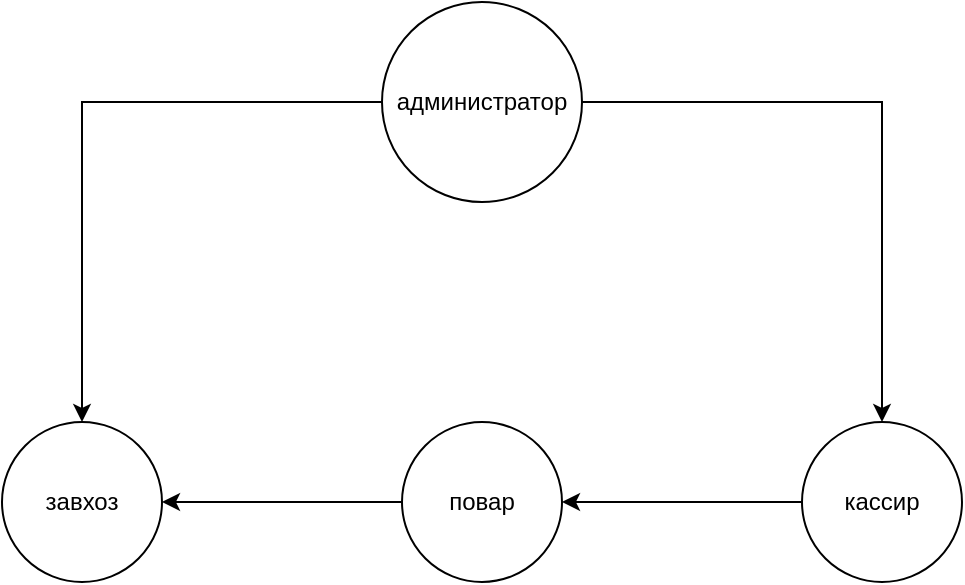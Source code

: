 <mxfile version="15.5.4" type="github">
  <diagram id="BUPO54RhHHGszOePQAVA" name="Page-1">
    <mxGraphModel dx="1054" dy="585" grid="1" gridSize="10" guides="1" tooltips="1" connect="1" arrows="1" fold="1" page="1" pageScale="1" pageWidth="827" pageHeight="1169" math="0" shadow="0">
      <root>
        <mxCell id="0" />
        <mxCell id="1" parent="0" />
        <mxCell id="heb5y5Hdo2-2Dbb21qf2-6" style="edgeStyle=orthogonalEdgeStyle;rounded=0;orthogonalLoop=1;jettySize=auto;html=1;" edge="1" parent="1" source="heb5y5Hdo2-2Dbb21qf2-1" target="heb5y5Hdo2-2Dbb21qf2-5">
          <mxGeometry relative="1" as="geometry" />
        </mxCell>
        <mxCell id="heb5y5Hdo2-2Dbb21qf2-7" style="edgeStyle=orthogonalEdgeStyle;rounded=0;orthogonalLoop=1;jettySize=auto;html=1;entryX=0.5;entryY=0;entryDx=0;entryDy=0;" edge="1" parent="1" source="heb5y5Hdo2-2Dbb21qf2-1" target="heb5y5Hdo2-2Dbb21qf2-4">
          <mxGeometry relative="1" as="geometry" />
        </mxCell>
        <mxCell id="heb5y5Hdo2-2Dbb21qf2-1" value="администратор" style="ellipse;whiteSpace=wrap;html=1;aspect=fixed;" vertex="1" parent="1">
          <mxGeometry x="400" y="30" width="100" height="100" as="geometry" />
        </mxCell>
        <mxCell id="heb5y5Hdo2-2Dbb21qf2-9" style="edgeStyle=orthogonalEdgeStyle;rounded=0;orthogonalLoop=1;jettySize=auto;html=1;entryX=1;entryY=0.5;entryDx=0;entryDy=0;" edge="1" parent="1" source="heb5y5Hdo2-2Dbb21qf2-3" target="heb5y5Hdo2-2Dbb21qf2-4">
          <mxGeometry relative="1" as="geometry" />
        </mxCell>
        <mxCell id="heb5y5Hdo2-2Dbb21qf2-3" value="повар" style="ellipse;whiteSpace=wrap;html=1;aspect=fixed;" vertex="1" parent="1">
          <mxGeometry x="410" y="240" width="80" height="80" as="geometry" />
        </mxCell>
        <mxCell id="heb5y5Hdo2-2Dbb21qf2-4" value="завхоз" style="ellipse;whiteSpace=wrap;html=1;aspect=fixed;" vertex="1" parent="1">
          <mxGeometry x="210" y="240" width="80" height="80" as="geometry" />
        </mxCell>
        <mxCell id="heb5y5Hdo2-2Dbb21qf2-8" style="edgeStyle=orthogonalEdgeStyle;rounded=0;orthogonalLoop=1;jettySize=auto;html=1;" edge="1" parent="1" source="heb5y5Hdo2-2Dbb21qf2-5" target="heb5y5Hdo2-2Dbb21qf2-3">
          <mxGeometry relative="1" as="geometry" />
        </mxCell>
        <mxCell id="heb5y5Hdo2-2Dbb21qf2-5" value="кассир" style="ellipse;whiteSpace=wrap;html=1;aspect=fixed;" vertex="1" parent="1">
          <mxGeometry x="610" y="240" width="80" height="80" as="geometry" />
        </mxCell>
      </root>
    </mxGraphModel>
  </diagram>
</mxfile>

